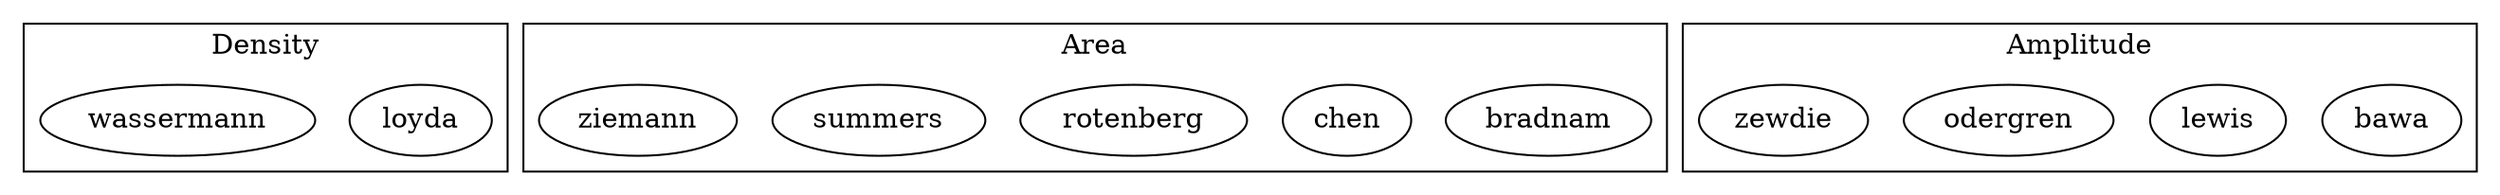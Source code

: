    digraph G{
        
    compound=true;
    # rankdir = LR;


    subgraph cluster0 {
      label = "Density"
      loyda
      wassermann
      }

    subgraph cluster1{
     label = "Area"
     bradnam
     chen
     rotenberg
     summers     
     ziemann
    }
    
    subgraph cluster2{
     label= "Amplitude"
     bawa
     lewis
     odergren
     zewdie
    }
    
    
   }